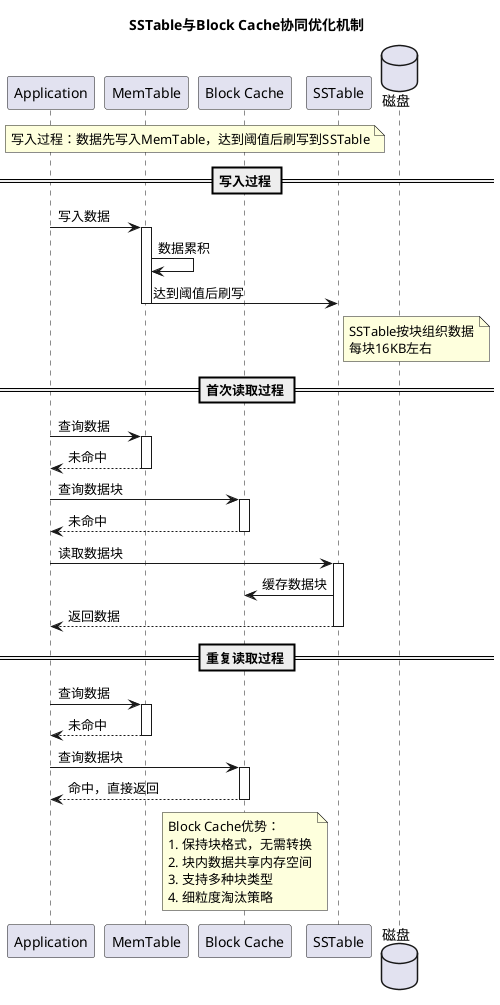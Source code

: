 @startuml
skinparam backgroundColor white
skinparam handwritten false
skinparam defaultFontName Microsoft YaHei

title SSTable与Block Cache协同优化机制

' 定义参与者
participant Application as app
participant MemTable as mem
participant "Block Cache" as cache
participant SSTable as sst
database "磁盘" as Disk

' 定义箭头样式
skinparam responseMessageBelowArrow true

note over app, sst
  写入过程：数据先写入MemTable，达到阈值后刷写到SSTable
end note

== 写入过程 ==
app -> mem: 写入数据
activate mem
mem -> mem: 数据累积
mem -> sst: 达到阈值后刷写
deactivate mem
note right of sst: SSTable按块组织数据\n每块16KB左右

== 首次读取过程 ==
app -> mem: 查询数据
activate mem
mem --> app: 未命中
deactivate mem

app -> cache: 查询数据块
activate cache
cache --> app: 未命中
deactivate cache

app -> sst: 读取数据块
activate sst
sst -> cache: 缓存数据块
sst --> app: 返回数据
deactivate sst

== 重复读取过程 ==
app -> mem: 查询数据
activate mem
mem --> app: 未命中
deactivate mem

app -> cache: 查询数据块
activate cache
cache --> app: 命中，直接返回
deactivate cache

note over cache
  Block Cache优势：
  1. 保持块格式，无需转换
  2. 块内数据共享内存空间
  3. 支持多种块类型
  4. 细粒度淘汰策略
end note

@enduml 